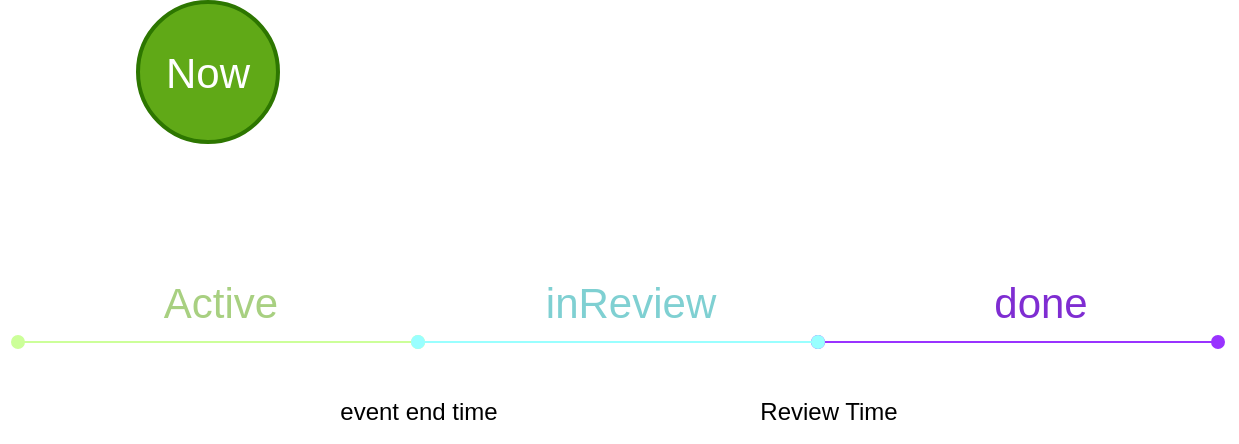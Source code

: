 <mxfile>
    <diagram id="7YxvrErBxwVpMXqXlIV0" name="Page-1">
        <mxGraphModel dx="896" dy="411" grid="1" gridSize="10" guides="1" tooltips="1" connect="1" arrows="1" fold="1" page="1" pageScale="1" pageWidth="850" pageHeight="1100" math="0" shadow="0">
            <root>
                <mxCell id="0"/>
                <mxCell id="1" parent="0"/>
                <mxCell id="3" value="" style="endArrow=oval;startArrow=oval;html=1;startFill=1;endFill=1;fillColor=#60a917;strokeColor=#CCFF99;" parent="1" edge="1">
                    <mxGeometry width="50" height="50" relative="1" as="geometry">
                        <mxPoint x="120" y="200" as="sourcePoint"/>
                        <mxPoint x="320" y="200" as="targetPoint"/>
                    </mxGeometry>
                </mxCell>
                <mxCell id="12" value="&lt;font color=&quot;#a8d081&quot;&gt;Active&lt;/font&gt;" style="edgeLabel;html=1;align=center;verticalAlign=middle;resizable=0;points=[];fontSize=21;fontFamily=Helvetica;fontColor=#7f2dd2;" parent="3" vertex="1" connectable="0">
                    <mxGeometry x="-0.277" y="-2" relative="1" as="geometry">
                        <mxPoint x="28" y="-22" as="offset"/>
                    </mxGeometry>
                </mxCell>
                <mxCell id="4" value="" style="endArrow=oval;startArrow=oval;html=1;startFill=1;endFill=1;strokeColor=#9933FF;fontColor=default;labelBackgroundColor=default;fillColor=#1ba1e2;" parent="1" edge="1">
                    <mxGeometry width="50" height="50" relative="1" as="geometry">
                        <mxPoint x="520" y="200" as="sourcePoint"/>
                        <mxPoint x="720" y="200" as="targetPoint"/>
                    </mxGeometry>
                </mxCell>
                <mxCell id="10" value="&lt;font color=&quot;#7f2dd2&quot; style=&quot;font-size: 21px;&quot;&gt;done&lt;/font&gt;" style="edgeLabel;html=1;align=center;verticalAlign=middle;resizable=0;points=[];fontColor=#7fd0d2;fontSize=21;" parent="4" vertex="1" connectable="0">
                    <mxGeometry x="-0.227" relative="1" as="geometry">
                        <mxPoint x="33" y="-20" as="offset"/>
                    </mxGeometry>
                </mxCell>
                <mxCell id="5" value="" style="endArrow=oval;startArrow=oval;html=1;startFill=1;endFill=1;fillColor=#1ba1e2;strokeColor=#99FFFF;" parent="1" edge="1">
                    <mxGeometry width="50" height="50" relative="1" as="geometry">
                        <mxPoint x="320" y="200" as="sourcePoint"/>
                        <mxPoint x="520" y="200" as="targetPoint"/>
                    </mxGeometry>
                </mxCell>
                <mxCell id="9" value="&lt;font color=&quot;#7fd0d2&quot; style=&quot;font-size: 21px;&quot;&gt;inReview&lt;/font&gt;" style="edgeLabel;html=1;align=center;verticalAlign=middle;resizable=0;points=[];fontColor=#99FF99;fontSize=21;" parent="5" vertex="1" connectable="0">
                    <mxGeometry x="-0.247" y="4" relative="1" as="geometry">
                        <mxPoint x="30" y="-16" as="offset"/>
                    </mxGeometry>
                </mxCell>
                <mxCell id="6" value="event end time" style="text;html=1;align=center;verticalAlign=middle;resizable=0;points=[];autosize=1;strokeColor=none;fillColor=none;" parent="1" vertex="1">
                    <mxGeometry x="270" y="220" width="100" height="30" as="geometry"/>
                </mxCell>
                <mxCell id="7" value="Review Time" style="text;html=1;align=center;verticalAlign=middle;resizable=0;points=[];autosize=1;strokeColor=none;fillColor=none;" parent="1" vertex="1">
                    <mxGeometry x="480" y="220" width="90" height="30" as="geometry"/>
                </mxCell>
                <mxCell id="14" value="Now" style="strokeWidth=2;html=1;shape=mxgraph.flowchart.start_2;whiteSpace=wrap;labelBackgroundColor=none;fontFamily=Helvetica;fontSize=21;fontColor=#ffffff;fillColor=#60a917;strokeColor=#2D7600;fillStyle=auto;gradientColor=none;" parent="1" vertex="1">
                    <mxGeometry x="180" y="30" width="70" height="70" as="geometry"/>
                </mxCell>
            </root>
        </mxGraphModel>
    </diagram>
</mxfile>